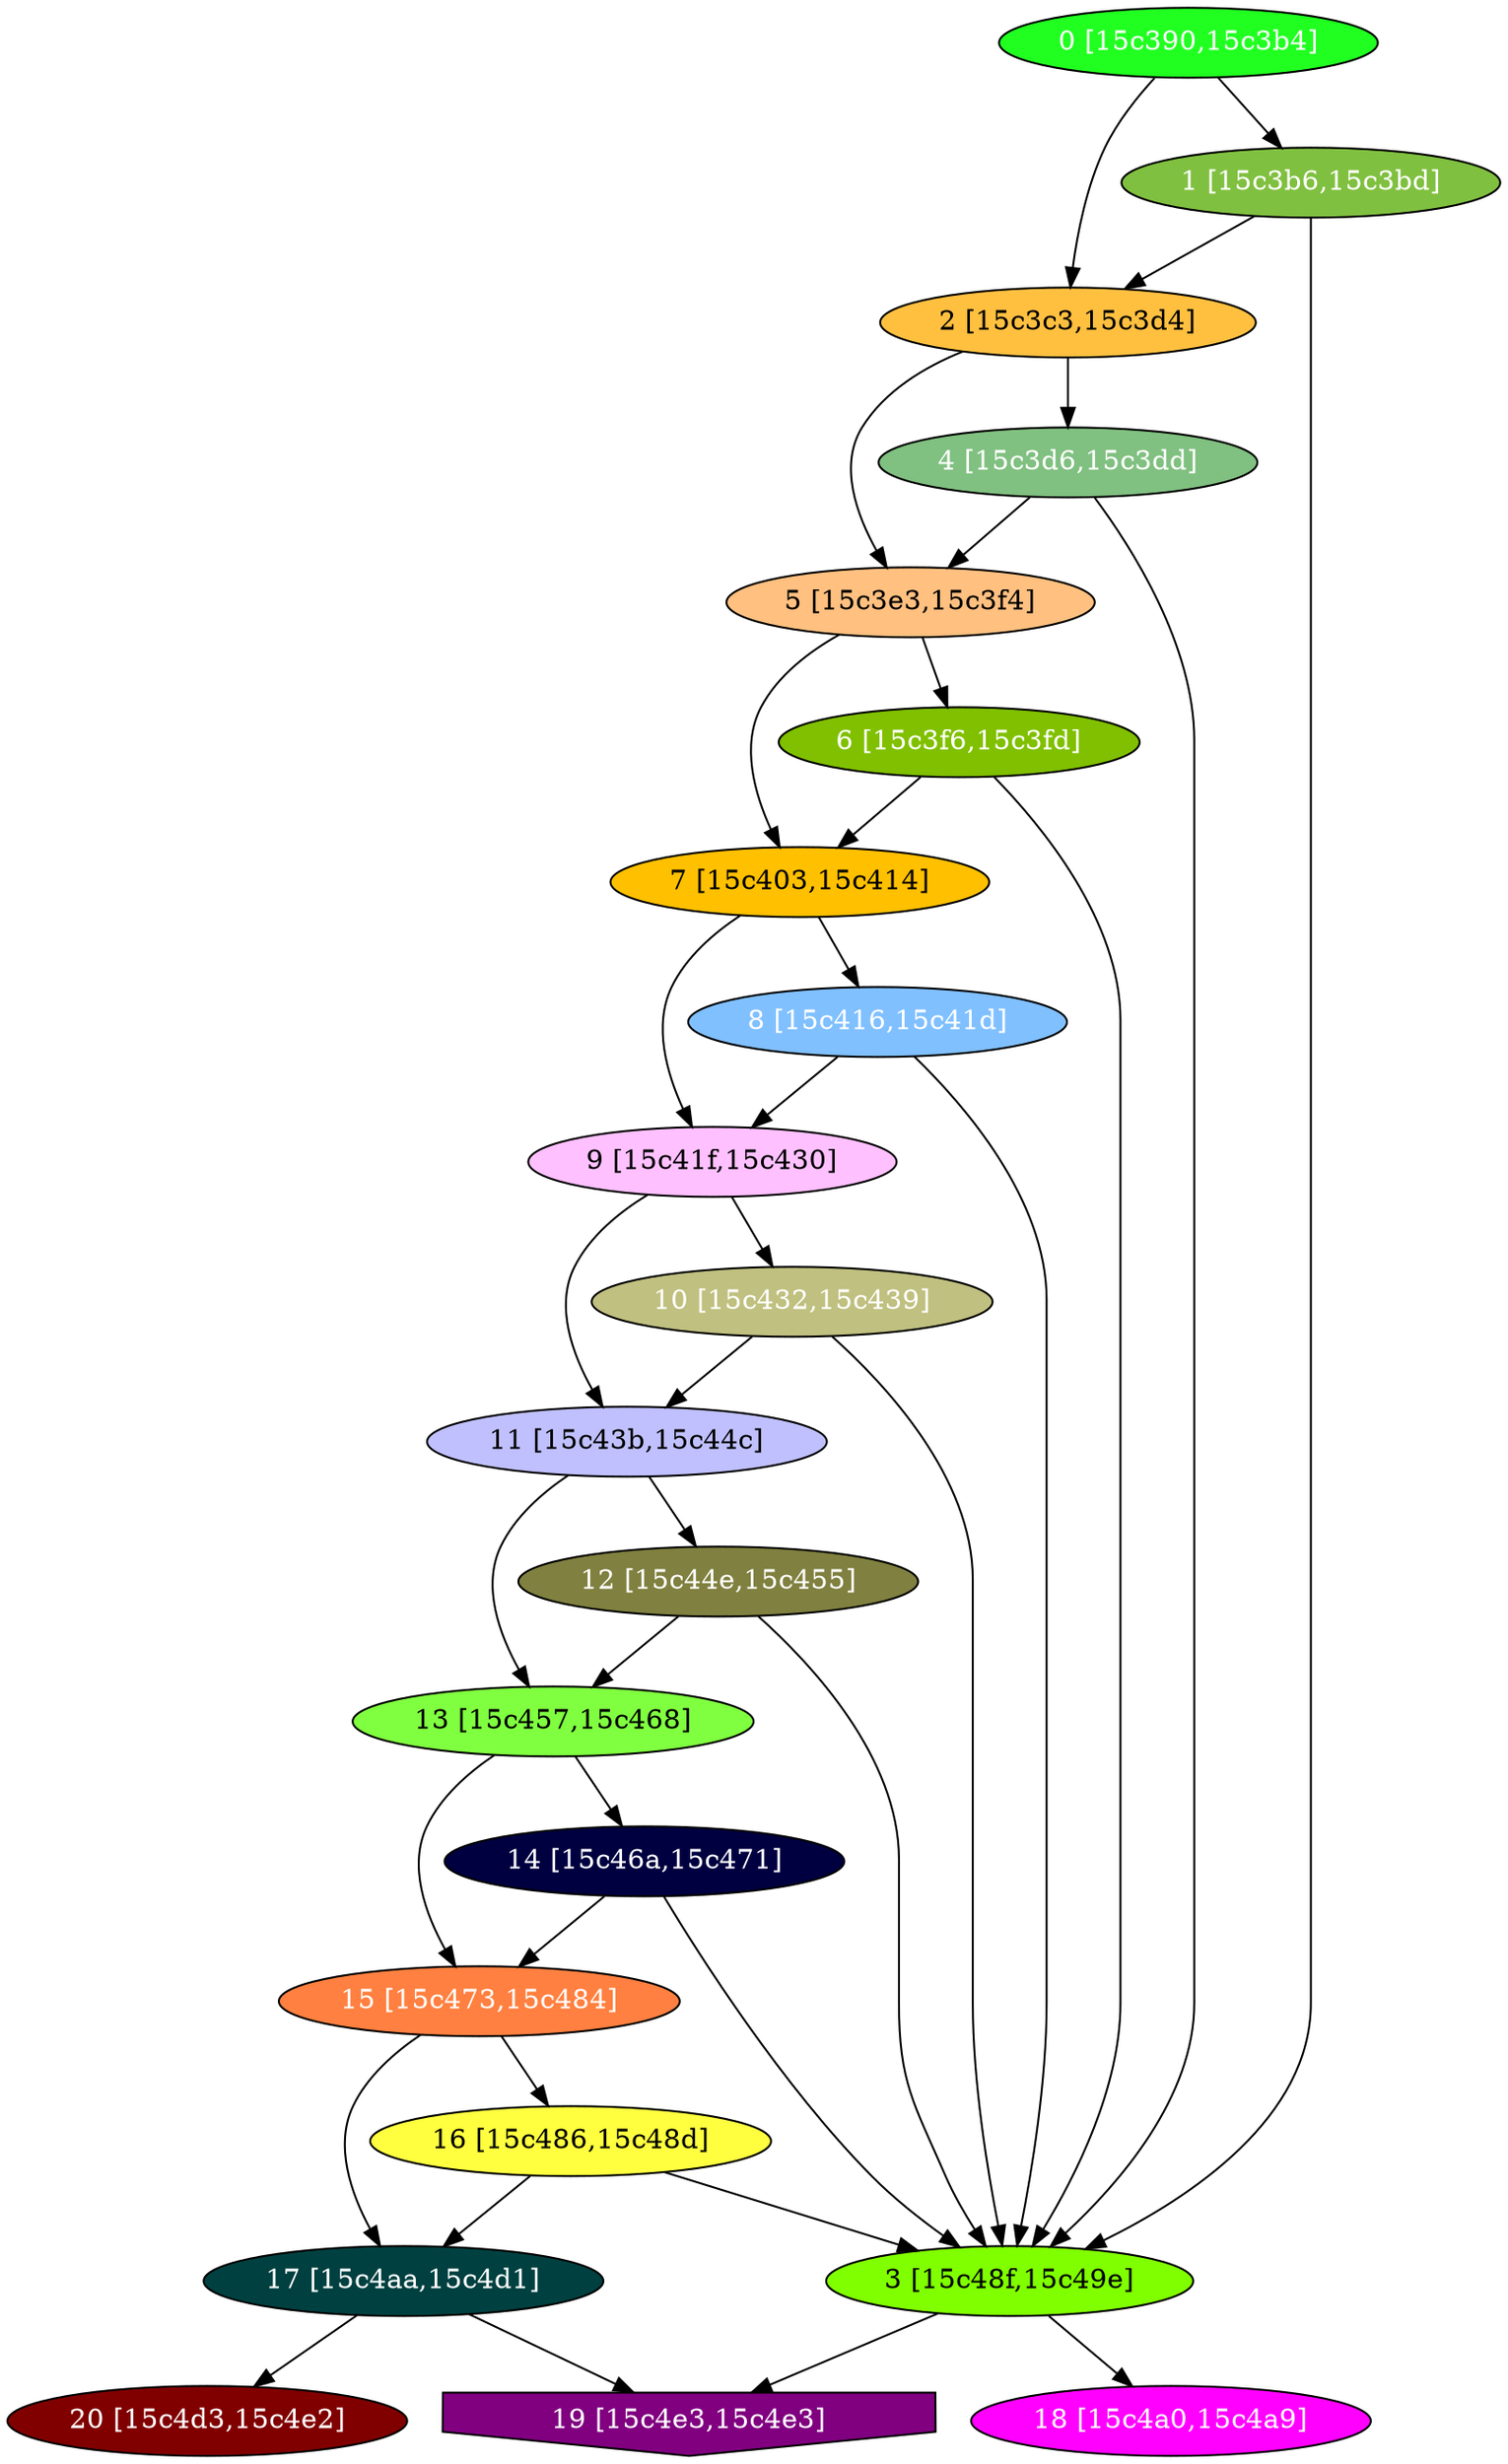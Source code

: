 diGraph libnss3{
	libnss3_0  [style=filled fillcolor="#20FF20" fontcolor="#ffffff" shape=oval label="0 [15c390,15c3b4]"]
	libnss3_1  [style=filled fillcolor="#80C040" fontcolor="#ffffff" shape=oval label="1 [15c3b6,15c3bd]"]
	libnss3_2  [style=filled fillcolor="#FFC040" fontcolor="#000000" shape=oval label="2 [15c3c3,15c3d4]"]
	libnss3_3  [style=filled fillcolor="#80FF00" fontcolor="#000000" shape=oval label="3 [15c48f,15c49e]"]
	libnss3_4  [style=filled fillcolor="#80C080" fontcolor="#ffffff" shape=oval label="4 [15c3d6,15c3dd]"]
	libnss3_5  [style=filled fillcolor="#FFC080" fontcolor="#000000" shape=oval label="5 [15c3e3,15c3f4]"]
	libnss3_6  [style=filled fillcolor="#80C000" fontcolor="#ffffff" shape=oval label="6 [15c3f6,15c3fd]"]
	libnss3_7  [style=filled fillcolor="#FFC000" fontcolor="#000000" shape=oval label="7 [15c403,15c414]"]
	libnss3_8  [style=filled fillcolor="#80C0FF" fontcolor="#ffffff" shape=oval label="8 [15c416,15c41d]"]
	libnss3_9  [style=filled fillcolor="#FFC0FF" fontcolor="#000000" shape=oval label="9 [15c41f,15c430]"]
	libnss3_a  [style=filled fillcolor="#C0C080" fontcolor="#ffffff" shape=oval label="10 [15c432,15c439]"]
	libnss3_b  [style=filled fillcolor="#C0C0FF" fontcolor="#000000" shape=oval label="11 [15c43b,15c44c]"]
	libnss3_c  [style=filled fillcolor="#808040" fontcolor="#ffffff" shape=oval label="12 [15c44e,15c455]"]
	libnss3_d  [style=filled fillcolor="#80FF40" fontcolor="#000000" shape=oval label="13 [15c457,15c468]"]
	libnss3_e  [style=filled fillcolor="#000040" fontcolor="#ffffff" shape=oval label="14 [15c46a,15c471]"]
	libnss3_f  [style=filled fillcolor="#FF8040" fontcolor="#ffffff" shape=oval label="15 [15c473,15c484]"]
	libnss3_10  [style=filled fillcolor="#FFFF40" fontcolor="#000000" shape=oval label="16 [15c486,15c48d]"]
	libnss3_11  [style=filled fillcolor="#004040" fontcolor="#ffffff" shape=oval label="17 [15c4aa,15c4d1]"]
	libnss3_12  [style=filled fillcolor="#FF00FF" fontcolor="#ffffff" shape=oval label="18 [15c4a0,15c4a9]"]
	libnss3_13  [style=filled fillcolor="#800080" fontcolor="#ffffff" shape=invhouse label="19 [15c4e3,15c4e3]"]
	libnss3_14  [style=filled fillcolor="#800000" fontcolor="#ffffff" shape=oval label="20 [15c4d3,15c4e2]"]

	libnss3_0 -> libnss3_1
	libnss3_0 -> libnss3_2
	libnss3_1 -> libnss3_2
	libnss3_1 -> libnss3_3
	libnss3_2 -> libnss3_4
	libnss3_2 -> libnss3_5
	libnss3_3 -> libnss3_12
	libnss3_3 -> libnss3_13
	libnss3_4 -> libnss3_3
	libnss3_4 -> libnss3_5
	libnss3_5 -> libnss3_6
	libnss3_5 -> libnss3_7
	libnss3_6 -> libnss3_3
	libnss3_6 -> libnss3_7
	libnss3_7 -> libnss3_8
	libnss3_7 -> libnss3_9
	libnss3_8 -> libnss3_3
	libnss3_8 -> libnss3_9
	libnss3_9 -> libnss3_a
	libnss3_9 -> libnss3_b
	libnss3_a -> libnss3_3
	libnss3_a -> libnss3_b
	libnss3_b -> libnss3_c
	libnss3_b -> libnss3_d
	libnss3_c -> libnss3_3
	libnss3_c -> libnss3_d
	libnss3_d -> libnss3_e
	libnss3_d -> libnss3_f
	libnss3_e -> libnss3_3
	libnss3_e -> libnss3_f
	libnss3_f -> libnss3_10
	libnss3_f -> libnss3_11
	libnss3_10 -> libnss3_3
	libnss3_10 -> libnss3_11
	libnss3_11 -> libnss3_13
	libnss3_11 -> libnss3_14
}